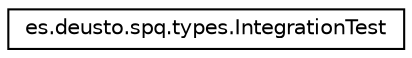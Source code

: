 digraph "Representación gráfica de la clase"
{
 // LATEX_PDF_SIZE
  edge [fontname="Helvetica",fontsize="10",labelfontname="Helvetica",labelfontsize="10"];
  node [fontname="Helvetica",fontsize="10",shape=record];
  rankdir="LR";
  Node0 [label="es.deusto.spq.types.IntegrationTest",height=0.2,width=0.4,color="black", fillcolor="white", style="filled",URL="$interfacees_1_1deusto_1_1spq_1_1types_1_1_integration_test.html",tooltip=" "];
}

